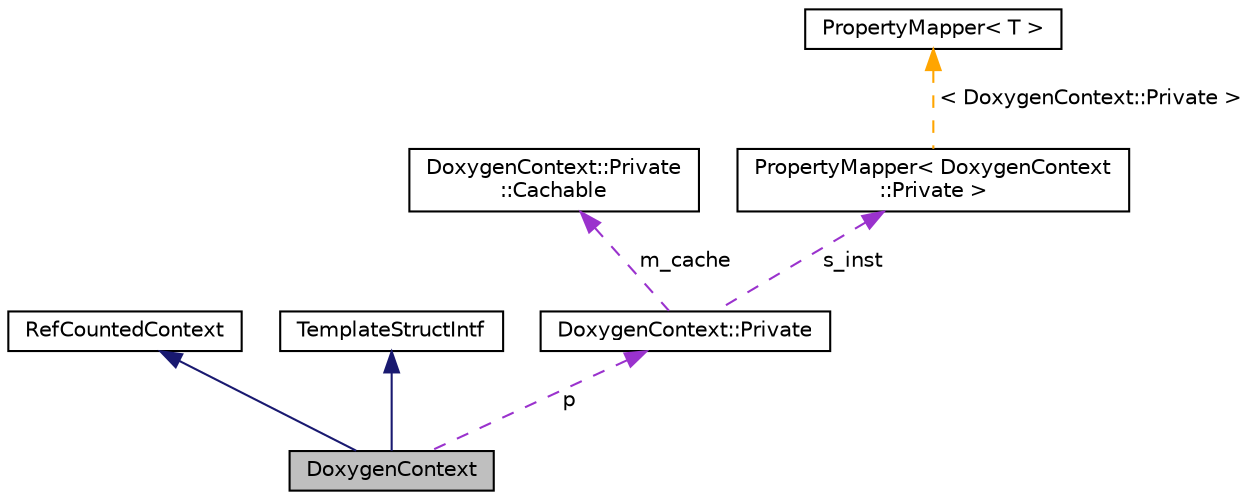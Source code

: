 digraph "DoxygenContext"
{
 // INTERACTIVE_SVG=YES
  edge [fontname="Helvetica",fontsize="10",labelfontname="Helvetica",labelfontsize="10"];
  node [fontname="Helvetica",fontsize="10",shape=record];
  Node3 [label="DoxygenContext",height=0.2,width=0.4,color="black", fillcolor="grey75", style="filled", fontcolor="black"];
  Node4 -> Node3 [dir="back",color="midnightblue",fontsize="10",style="solid",fontname="Helvetica"];
  Node4 [label="RefCountedContext",height=0.2,width=0.4,color="black", fillcolor="white", style="filled",URL="$d8/d96/class_ref_counted_context.html",tooltip="Helper class to support reference counting. "];
  Node5 -> Node3 [dir="back",color="midnightblue",fontsize="10",style="solid",fontname="Helvetica"];
  Node5 [label="TemplateStructIntf",height=0.2,width=0.4,color="black", fillcolor="white", style="filled",URL="$d9/de8/class_template_struct_intf.html",tooltip="Abstract interface for a context value of type struct. "];
  Node6 -> Node3 [dir="back",color="darkorchid3",fontsize="10",style="dashed",label=" p" ,fontname="Helvetica"];
  Node6 [label="DoxygenContext::Private",height=0.2,width=0.4,color="black", fillcolor="white", style="filled",URL="$d3/df4/class_doxygen_context_1_1_private.html"];
  Node7 -> Node6 [dir="back",color="darkorchid3",fontsize="10",style="dashed",label=" m_cache" ,fontname="Helvetica"];
  Node7 [label="DoxygenContext::Private\l::Cachable",height=0.2,width=0.4,color="black", fillcolor="white", style="filled",URL="$d2/d70/struct_doxygen_context_1_1_private_1_1_cachable.html"];
  Node8 -> Node6 [dir="back",color="darkorchid3",fontsize="10",style="dashed",label=" s_inst" ,fontname="Helvetica"];
  Node8 [label="PropertyMapper\< DoxygenContext\l::Private \>",height=0.2,width=0.4,color="black", fillcolor="white", style="filled",URL="$d1/d80/class_property_mapper.html"];
  Node9 -> Node8 [dir="back",color="orange",fontsize="10",style="dashed",label=" \< DoxygenContext::Private \>" ,fontname="Helvetica"];
  Node9 [label="PropertyMapper\< T \>",height=0.2,width=0.4,color="black", fillcolor="white", style="filled",URL="$d1/d80/class_property_mapper.html",tooltip="Helper class to map a property name to a handler member function. "];
}
